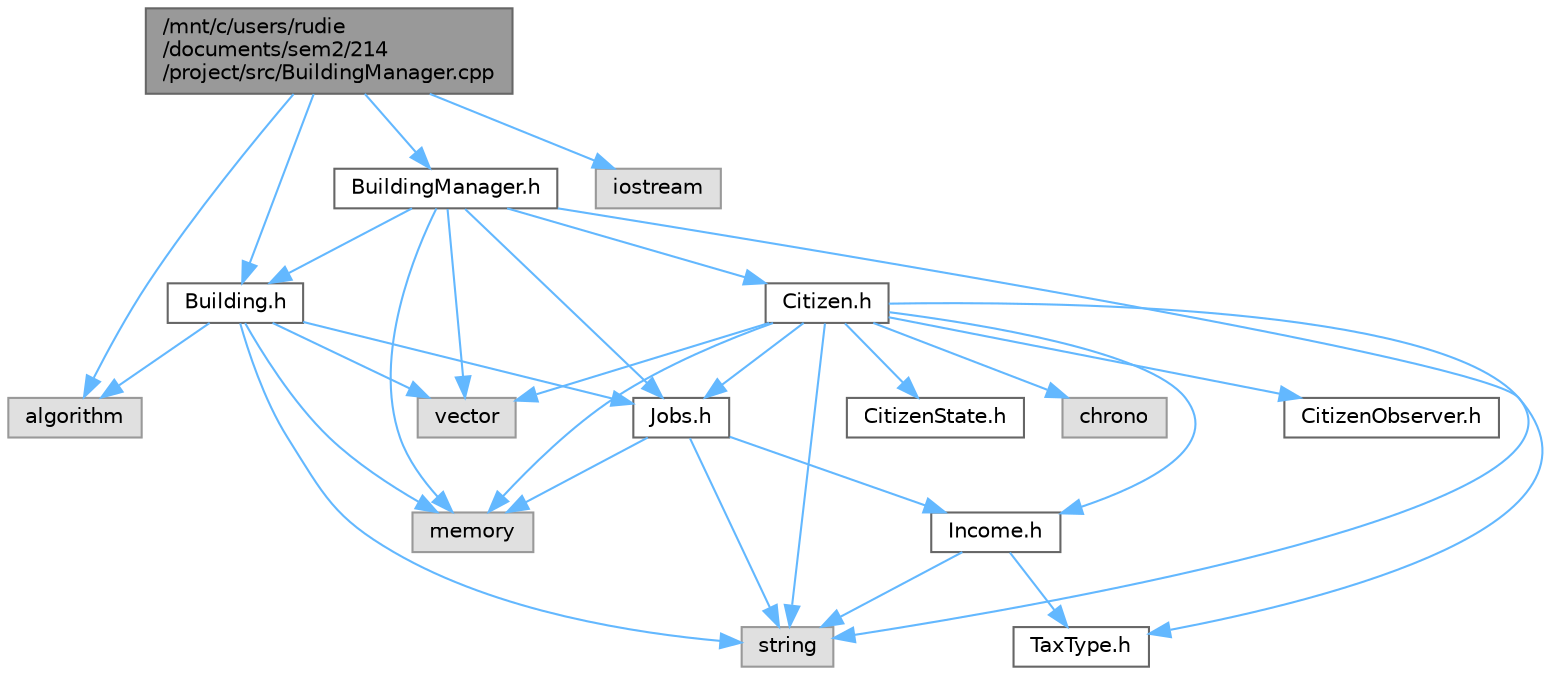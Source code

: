 digraph "/mnt/c/users/rudie/documents/sem2/214/project/src/BuildingManager.cpp"
{
 // LATEX_PDF_SIZE
  bgcolor="transparent";
  edge [fontname=Helvetica,fontsize=10,labelfontname=Helvetica,labelfontsize=10];
  node [fontname=Helvetica,fontsize=10,shape=box,height=0.2,width=0.4];
  Node1 [id="Node000001",label="/mnt/c/users/rudie\l/documents/sem2/214\l/project/src/BuildingManager.cpp",height=0.2,width=0.4,color="gray40", fillcolor="grey60", style="filled", fontcolor="black",tooltip="Implementation of the BuildingManager class."];
  Node1 -> Node2 [id="edge30_Node000001_Node000002",color="steelblue1",style="solid",tooltip=" "];
  Node2 [id="Node000002",label="BuildingManager.h",height=0.2,width=0.4,color="grey40", fillcolor="white", style="filled",URL="$BuildingManager_8h.html",tooltip="Definition of the BuildingManager class."];
  Node2 -> Node3 [id="edge31_Node000002_Node000003",color="steelblue1",style="solid",tooltip=" "];
  Node3 [id="Node000003",label="vector",height=0.2,width=0.4,color="grey60", fillcolor="#E0E0E0", style="filled",tooltip=" "];
  Node2 -> Node4 [id="edge32_Node000002_Node000004",color="steelblue1",style="solid",tooltip=" "];
  Node4 [id="Node000004",label="string",height=0.2,width=0.4,color="grey60", fillcolor="#E0E0E0", style="filled",tooltip=" "];
  Node2 -> Node5 [id="edge33_Node000002_Node000005",color="steelblue1",style="solid",tooltip=" "];
  Node5 [id="Node000005",label="Building.h",height=0.2,width=0.4,color="grey40", fillcolor="white", style="filled",URL="$Building_8h.html",tooltip="Definition of the Building class."];
  Node5 -> Node4 [id="edge34_Node000005_Node000004",color="steelblue1",style="solid",tooltip=" "];
  Node5 -> Node3 [id="edge35_Node000005_Node000003",color="steelblue1",style="solid",tooltip=" "];
  Node5 -> Node6 [id="edge36_Node000005_Node000006",color="steelblue1",style="solid",tooltip=" "];
  Node6 [id="Node000006",label="memory",height=0.2,width=0.4,color="grey60", fillcolor="#E0E0E0", style="filled",tooltip=" "];
  Node5 -> Node7 [id="edge37_Node000005_Node000007",color="steelblue1",style="solid",tooltip=" "];
  Node7 [id="Node000007",label="algorithm",height=0.2,width=0.4,color="grey60", fillcolor="#E0E0E0", style="filled",tooltip=" "];
  Node5 -> Node8 [id="edge38_Node000005_Node000008",color="steelblue1",style="solid",tooltip=" "];
  Node8 [id="Node000008",label="Jobs.h",height=0.2,width=0.4,color="grey40", fillcolor="white", style="filled",URL="$Jobs_8h.html",tooltip="Definition of the Jobs class."];
  Node8 -> Node6 [id="edge39_Node000008_Node000006",color="steelblue1",style="solid",tooltip=" "];
  Node8 -> Node9 [id="edge40_Node000008_Node000009",color="steelblue1",style="solid",tooltip=" "];
  Node9 [id="Node000009",label="Income.h",height=0.2,width=0.4,color="grey40", fillcolor="white", style="filled",URL="$Income_8h.html",tooltip="Definition of the Income class."];
  Node9 -> Node10 [id="edge41_Node000009_Node000010",color="steelblue1",style="solid",tooltip=" "];
  Node10 [id="Node000010",label="TaxType.h",height=0.2,width=0.4,color="grey40", fillcolor="white", style="filled",URL="$TaxType_8h_source.html",tooltip=" "];
  Node9 -> Node4 [id="edge42_Node000009_Node000004",color="steelblue1",style="solid",tooltip=" "];
  Node8 -> Node4 [id="edge43_Node000008_Node000004",color="steelblue1",style="solid",tooltip=" "];
  Node2 -> Node11 [id="edge44_Node000002_Node000011",color="steelblue1",style="solid",tooltip=" "];
  Node11 [id="Node000011",label="Citizen.h",height=0.2,width=0.4,color="grey40", fillcolor="white", style="filled",URL="$Citizen_8h.html",tooltip="Header file for the Citizen class."];
  Node11 -> Node4 [id="edge45_Node000011_Node000004",color="steelblue1",style="solid",tooltip=" "];
  Node11 -> Node6 [id="edge46_Node000011_Node000006",color="steelblue1",style="solid",tooltip=" "];
  Node11 -> Node3 [id="edge47_Node000011_Node000003",color="steelblue1",style="solid",tooltip=" "];
  Node11 -> Node12 [id="edge48_Node000011_Node000012",color="steelblue1",style="solid",tooltip=" "];
  Node12 [id="Node000012",label="CitizenObserver.h",height=0.2,width=0.4,color="grey40", fillcolor="white", style="filled",URL="$CitizenObserver_8h.html",tooltip="Header file for the CitizenObserver class."];
  Node11 -> Node13 [id="edge49_Node000011_Node000013",color="steelblue1",style="solid",tooltip=" "];
  Node13 [id="Node000013",label="CitizenState.h",height=0.2,width=0.4,color="grey40", fillcolor="white", style="filled",URL="$CitizenState_8h.html",tooltip="Declaration of the CitizenState class."];
  Node11 -> Node9 [id="edge50_Node000011_Node000009",color="steelblue1",style="solid",tooltip=" "];
  Node11 -> Node8 [id="edge51_Node000011_Node000008",color="steelblue1",style="solid",tooltip=" "];
  Node11 -> Node10 [id="edge52_Node000011_Node000010",color="steelblue1",style="solid",tooltip=" "];
  Node11 -> Node14 [id="edge53_Node000011_Node000014",color="steelblue1",style="solid",tooltip=" "];
  Node14 [id="Node000014",label="chrono",height=0.2,width=0.4,color="grey60", fillcolor="#E0E0E0", style="filled",tooltip=" "];
  Node2 -> Node8 [id="edge54_Node000002_Node000008",color="steelblue1",style="solid",tooltip=" "];
  Node2 -> Node6 [id="edge55_Node000002_Node000006",color="steelblue1",style="solid",tooltip=" "];
  Node1 -> Node5 [id="edge56_Node000001_Node000005",color="steelblue1",style="solid",tooltip=" "];
  Node1 -> Node15 [id="edge57_Node000001_Node000015",color="steelblue1",style="solid",tooltip=" "];
  Node15 [id="Node000015",label="iostream",height=0.2,width=0.4,color="grey60", fillcolor="#E0E0E0", style="filled",tooltip=" "];
  Node1 -> Node7 [id="edge58_Node000001_Node000007",color="steelblue1",style="solid",tooltip=" "];
}
